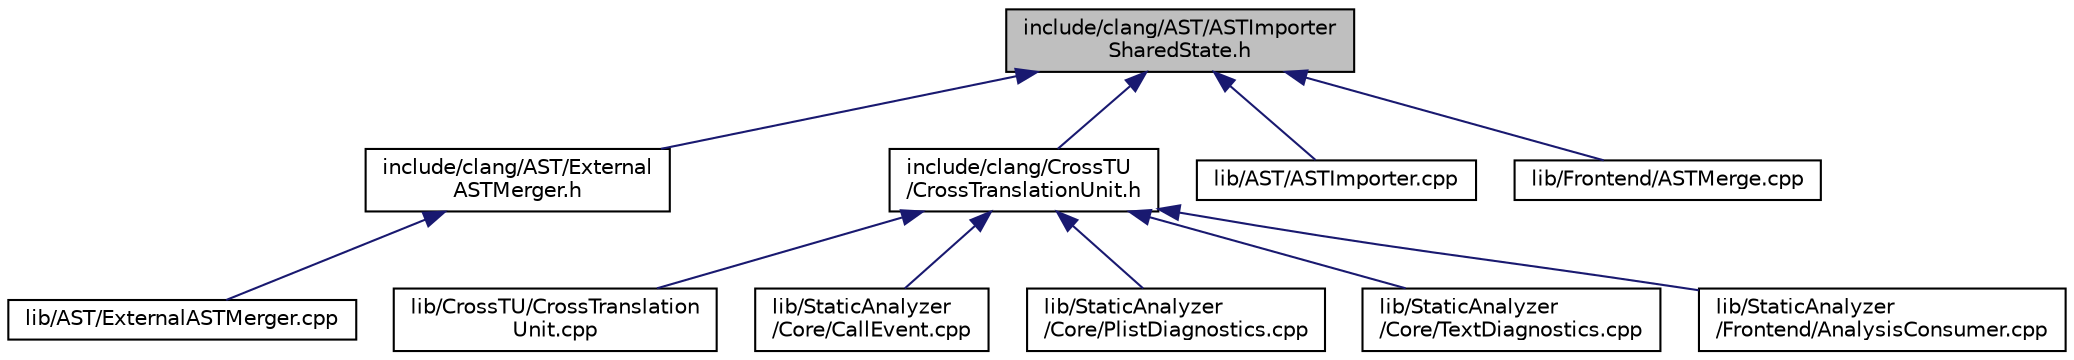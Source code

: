 digraph "include/clang/AST/ASTImporterSharedState.h"
{
 // LATEX_PDF_SIZE
  bgcolor="transparent";
  edge [fontname="Helvetica",fontsize="10",labelfontname="Helvetica",labelfontsize="10"];
  node [fontname="Helvetica",fontsize="10",shape=record];
  Node1 [label="include/clang/AST/ASTImporter\lSharedState.h",height=0.2,width=0.4,color="black", fillcolor="grey75", style="filled", fontcolor="black",tooltip=" "];
  Node1 -> Node2 [dir="back",color="midnightblue",fontsize="10",style="solid",fontname="Helvetica"];
  Node2 [label="include/clang/AST/External\lASTMerger.h",height=0.2,width=0.4,color="black",URL="$ExternalASTMerger_8h.html",tooltip=" "];
  Node2 -> Node3 [dir="back",color="midnightblue",fontsize="10",style="solid",fontname="Helvetica"];
  Node3 [label="lib/AST/ExternalASTMerger.cpp",height=0.2,width=0.4,color="black",URL="$ExternalASTMerger_8cpp.html",tooltip=" "];
  Node1 -> Node4 [dir="back",color="midnightblue",fontsize="10",style="solid",fontname="Helvetica"];
  Node4 [label="include/clang/CrossTU\l/CrossTranslationUnit.h",height=0.2,width=0.4,color="black",URL="$CrossTranslationUnit_8h.html",tooltip=" "];
  Node4 -> Node5 [dir="back",color="midnightblue",fontsize="10",style="solid",fontname="Helvetica"];
  Node5 [label="lib/CrossTU/CrossTranslation\lUnit.cpp",height=0.2,width=0.4,color="black",URL="$CrossTranslationUnit_8cpp.html",tooltip=" "];
  Node4 -> Node6 [dir="back",color="midnightblue",fontsize="10",style="solid",fontname="Helvetica"];
  Node6 [label="lib/StaticAnalyzer\l/Core/CallEvent.cpp",height=0.2,width=0.4,color="black",URL="$CallEvent_8cpp.html",tooltip=" "];
  Node4 -> Node7 [dir="back",color="midnightblue",fontsize="10",style="solid",fontname="Helvetica"];
  Node7 [label="lib/StaticAnalyzer\l/Core/PlistDiagnostics.cpp",height=0.2,width=0.4,color="black",URL="$PlistDiagnostics_8cpp.html",tooltip=" "];
  Node4 -> Node8 [dir="back",color="midnightblue",fontsize="10",style="solid",fontname="Helvetica"];
  Node8 [label="lib/StaticAnalyzer\l/Core/TextDiagnostics.cpp",height=0.2,width=0.4,color="black",URL="$TextDiagnostics_8cpp.html",tooltip=" "];
  Node4 -> Node9 [dir="back",color="midnightblue",fontsize="10",style="solid",fontname="Helvetica"];
  Node9 [label="lib/StaticAnalyzer\l/Frontend/AnalysisConsumer.cpp",height=0.2,width=0.4,color="black",URL="$AnalysisConsumer_8cpp.html",tooltip=" "];
  Node1 -> Node10 [dir="back",color="midnightblue",fontsize="10",style="solid",fontname="Helvetica"];
  Node10 [label="lib/AST/ASTImporter.cpp",height=0.2,width=0.4,color="black",URL="$ASTImporter_8cpp.html",tooltip=" "];
  Node1 -> Node11 [dir="back",color="midnightblue",fontsize="10",style="solid",fontname="Helvetica"];
  Node11 [label="lib/Frontend/ASTMerge.cpp",height=0.2,width=0.4,color="black",URL="$ASTMerge_8cpp.html",tooltip=" "];
}
